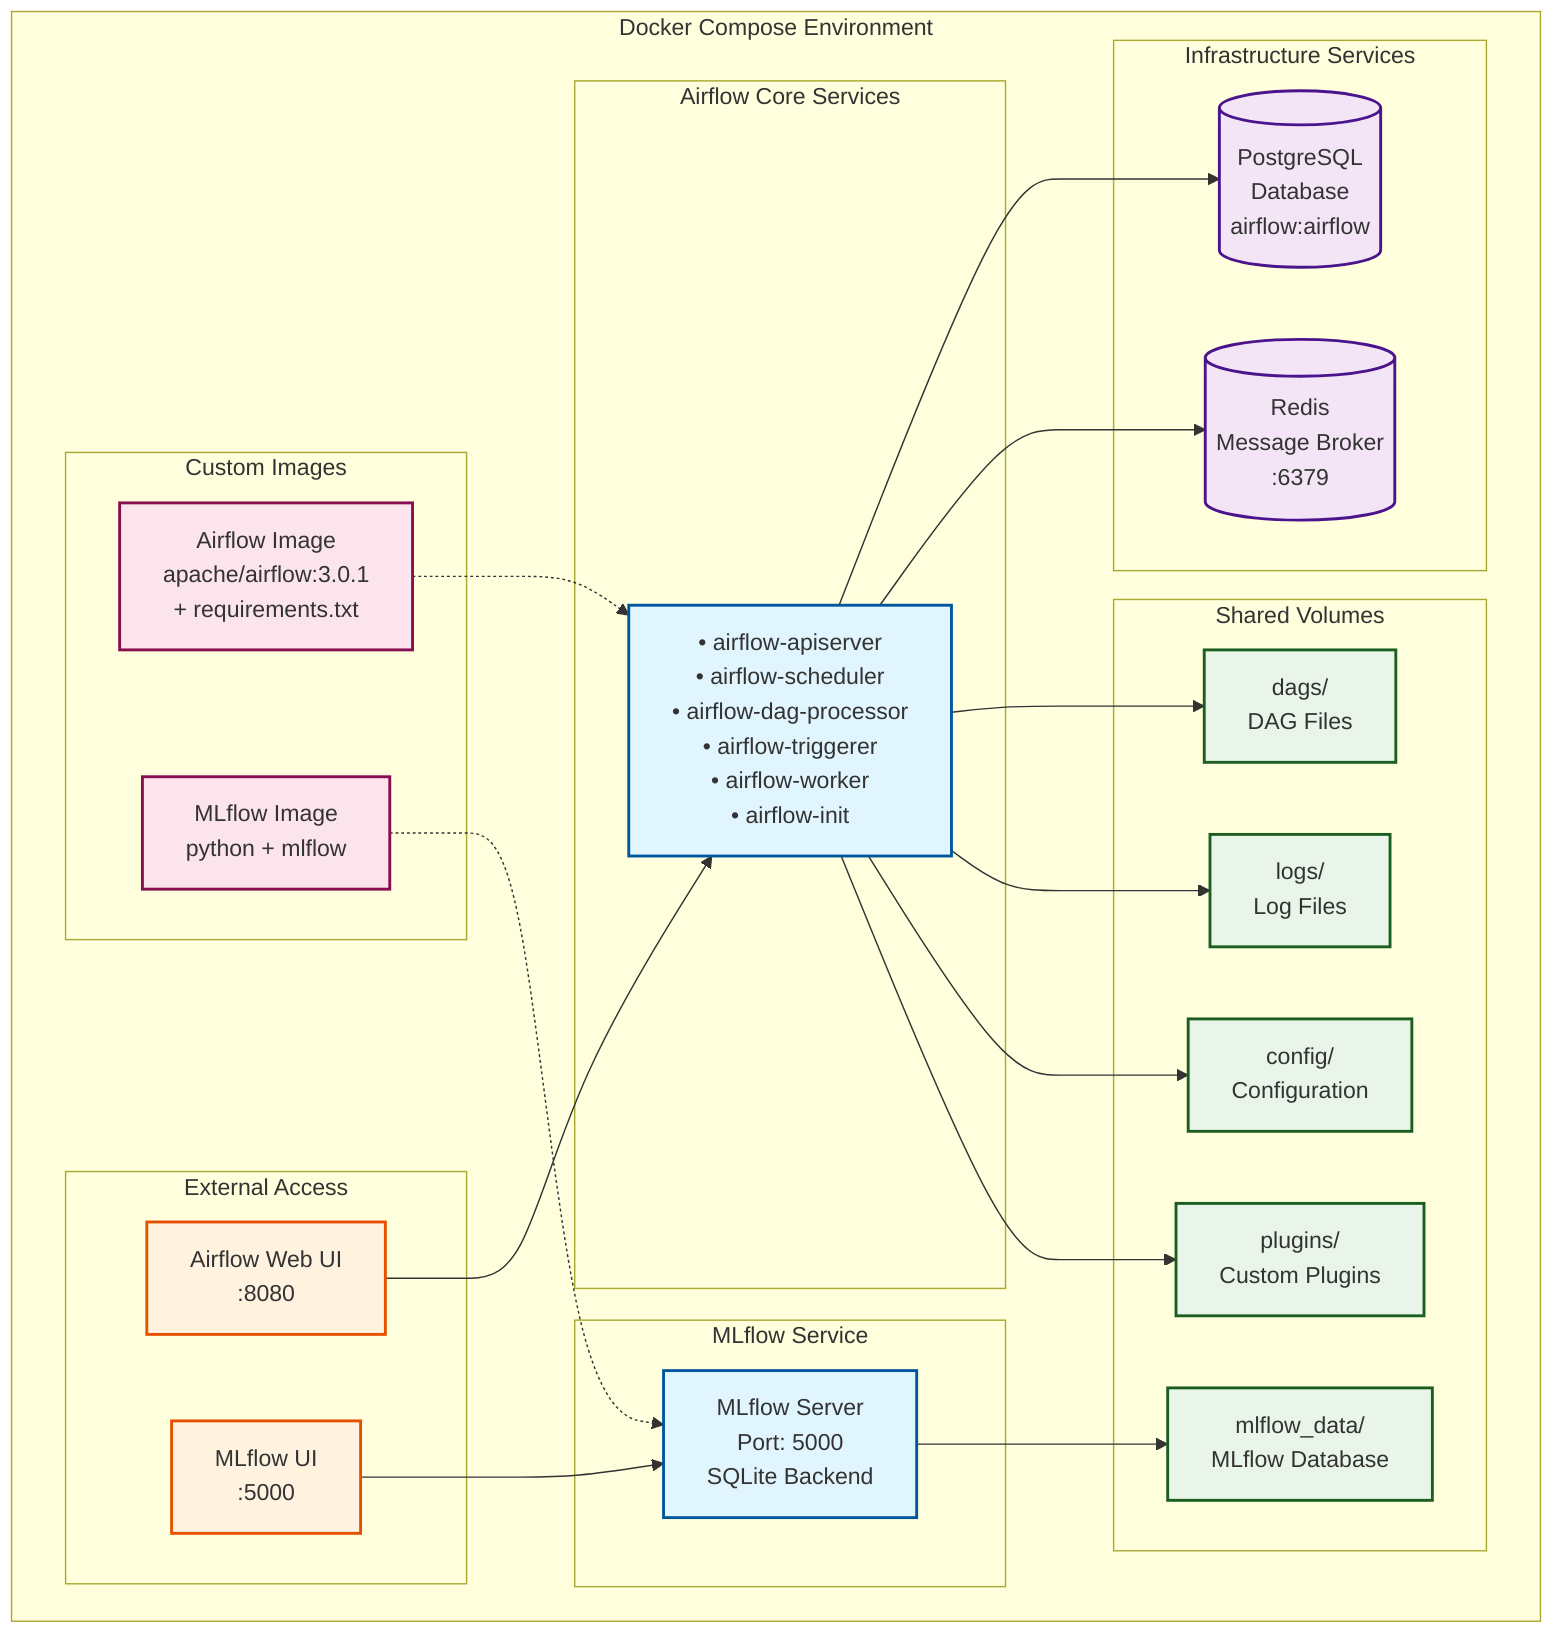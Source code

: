 graph TB
    subgraph "Docker Compose Environment"
        subgraph "External Access"
            UI["Airflow Web UI<br/>:8080"]
            MLUI["MLflow UI<br/>:5000"]
        end
        
        subgraph "Airflow Core Services"
            AIRFLOW["• airflow-apiserver<br/>• airflow-scheduler<br/>• airflow-dag-processor<br/>• airflow-triggerer<br/>• airflow-worker<br/>• airflow-init"]
        end
        
        subgraph "Infrastructure Services"
            PG[("PostgreSQL<br/>Database<br/>airflow:airflow")]
            REDIS[("Redis<br/>Message Broker<br/>:6379")]
        end
        
        subgraph "MLflow Service"
            ML["MLflow Server<br/>Port: 5000<br/>SQLite Backend"]
        end
        

        
        subgraph "Shared Volumes"
            DAGS["dags/<br/>DAG Files"]
            LOGS["logs/<br/>Log Files"]
            CONFIG["config/<br/>Configuration"]
            PLUGINS["plugins/<br/>Custom Plugins"]
            MLDATA["mlflow_data/<br/>MLflow Database"]
        end
        
        subgraph "Custom Images"
            AIMG["Airflow Image<br/>apache/airflow:3.0.1<br/>+ requirements.txt"]
            MIMG["MLflow Image<br/>python + mlflow"]
        end
    end

    UI --> AIRFLOW
    MLUI --> ML

    AIRFLOW --> PG
    AIRFLOW --> REDIS
    ML --> MLDATA

    AIRFLOW --> DAGS
    AIRFLOW --> LOGS
    AIRFLOW --> CONFIG
    AIRFLOW --> PLUGINS

    AIMG -.-> AIRFLOW
    MIMG -.-> ML

    classDef service fill:#e1f5fe,stroke:#01579b,stroke-width:2px
    classDef database fill:#f3e5f5,stroke:#4a148c,stroke-width:2px
    classDef volume fill:#e8f5e8,stroke:#1b5e20,stroke-width:2px
    classDef ui fill:#fff3e0,stroke:#e65100,stroke-width:2px
    classDef image fill:#fce4ec,stroke:#880e4f,stroke-width:2px

    class AIRFLOW,ML service
    class PG,REDIS database
    class DAGS,LOGS,CONFIG,PLUGINS,MLDATA volume
    class UI,MLUI ui
    class AIMG,MIMG image